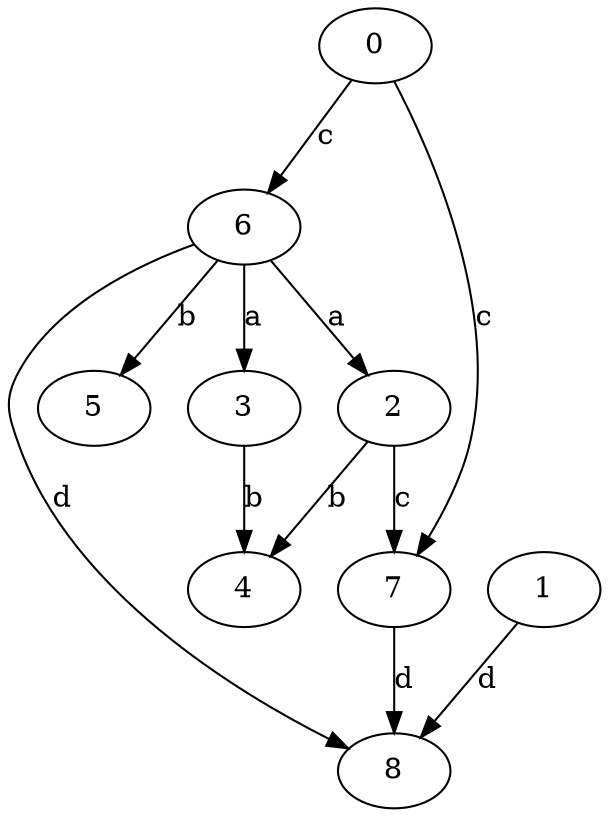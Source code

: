 strict digraph  {
0;
1;
2;
3;
4;
5;
6;
7;
8;
0 -> 6  [label=c];
0 -> 7  [label=c];
1 -> 8  [label=d];
2 -> 4  [label=b];
2 -> 7  [label=c];
3 -> 4  [label=b];
6 -> 2  [label=a];
6 -> 3  [label=a];
6 -> 5  [label=b];
6 -> 8  [label=d];
7 -> 8  [label=d];
}

